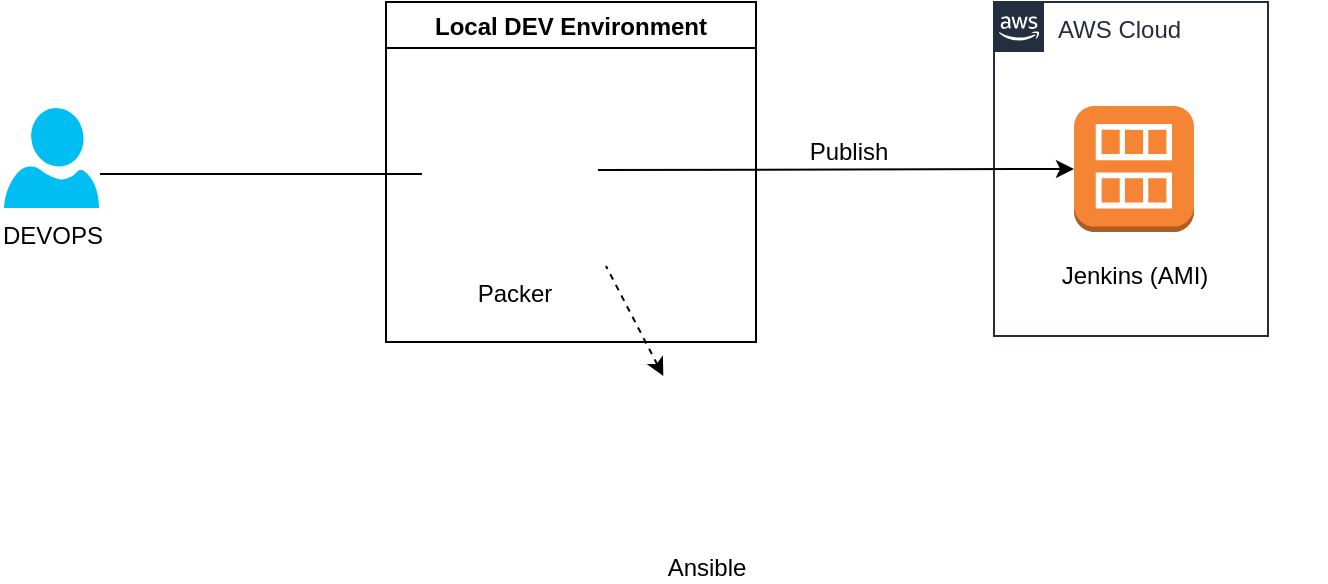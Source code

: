 <mxfile version="16.5.3" type="device" pages="2"><diagram id="PjFpek6tpKqp3K4QXPsW" name="Packer"><mxGraphModel dx="835" dy="566" grid="0" gridSize="10" guides="1" tooltips="1" connect="1" arrows="1" fold="1" page="1" pageScale="1" pageWidth="850" pageHeight="1100" math="0" shadow="0"><root><mxCell id="cf3X-HoK_qDtpOik5nA0-0"/><mxCell id="cf3X-HoK_qDtpOik5nA0-1" parent="cf3X-HoK_qDtpOik5nA0-0"/><mxCell id="cf3X-HoK_qDtpOik5nA0-2" value="&lt;font style=&quot;font-size: 12px&quot;&gt;DEVOPS&lt;/font&gt;" style="verticalLabelPosition=bottom;html=1;verticalAlign=top;align=center;strokeColor=none;fillColor=#00BEF2;shape=mxgraph.azure.user;" vertex="1" parent="cf3X-HoK_qDtpOik5nA0-1"><mxGeometry x="92" y="372" width="47.5" height="50" as="geometry"/></mxCell><mxCell id="XCQPyaFT41r61h0mufRg-0" value="AWS Cloud" style="points=[[0,0],[0.25,0],[0.5,0],[0.75,0],[1,0],[1,0.25],[1,0.5],[1,0.75],[1,1],[0.75,1],[0.5,1],[0.25,1],[0,1],[0,0.75],[0,0.5],[0,0.25]];outlineConnect=0;gradientColor=none;html=1;whiteSpace=wrap;fontSize=12;fontStyle=0;shape=mxgraph.aws4.group;grIcon=mxgraph.aws4.group_aws_cloud_alt;strokeColor=#232F3E;fillColor=none;verticalAlign=top;align=left;spacingLeft=30;fontColor=#232F3E;dashed=0;labelBackgroundColor=#ffffff;container=1;pointerEvents=0;collapsible=0;recursiveResize=0;" vertex="1" parent="cf3X-HoK_qDtpOik5nA0-1"><mxGeometry x="587" y="319" width="137" height="167" as="geometry"/></mxCell><mxCell id="XCQPyaFT41r61h0mufRg-6" style="edgeStyle=orthogonalEdgeStyle;rounded=0;orthogonalLoop=1;jettySize=auto;html=1;exitX=0.5;exitY=1;exitDx=0;exitDy=0;" edge="1" parent="XCQPyaFT41r61h0mufRg-0"><mxGeometry relative="1" as="geometry"><mxPoint x="157" y="270" as="sourcePoint"/><mxPoint x="157" y="270" as="targetPoint"/></mxGeometry></mxCell><mxCell id="BNBDswcJtrzO6vCP2TzW-3" value="&lt;font style=&quot;font-size: 12px&quot;&gt;Jenkins&amp;nbsp;(AMI)&lt;/font&gt;" style="outlineConnect=0;dashed=0;verticalLabelPosition=bottom;verticalAlign=top;align=center;html=1;shape=mxgraph.aws3.ami;fillColor=#F58534;gradientColor=none;fontSize=20;" vertex="1" parent="XCQPyaFT41r61h0mufRg-0"><mxGeometry x="40" y="52" width="60" height="63" as="geometry"/></mxCell><mxCell id="POOIBXaBSpX2TolqXnCc-2" style="edgeStyle=orthogonalEdgeStyle;rounded=0;orthogonalLoop=1;jettySize=auto;html=1;exitX=0.5;exitY=1;exitDx=0;exitDy=0;dashed=1;fontFamily=Helvetica;fontSize=12;" edge="1" parent="cf3X-HoK_qDtpOik5nA0-1" source="XCQPyaFT41r61h0mufRg-0" target="XCQPyaFT41r61h0mufRg-0"><mxGeometry relative="1" as="geometry"/></mxCell><mxCell id="POOIBXaBSpX2TolqXnCc-3" value="Local DEV Environment" style="swimlane;fontFamily=Helvetica;fontSize=12;" vertex="1" parent="cf3X-HoK_qDtpOik5nA0-1"><mxGeometry x="283" y="319" width="185" height="170" as="geometry"/></mxCell><mxCell id="wPbIhsBR9djMp5L9a8No-1" value="Packer" style="shape=image;html=1;verticalAlign=top;verticalLabelPosition=bottom;labelBackgroundColor=#ffffff;imageAspect=0;aspect=fixed;image=https://cdn1.iconfinder.com/data/icons/social-media-vol-3-2/24/_p-128.png;fontFamily=Helvetica;fontSize=12;" vertex="1" parent="POOIBXaBSpX2TolqXnCc-3"><mxGeometry x="18" y="40" width="92" height="92" as="geometry"/></mxCell><mxCell id="wPbIhsBR9djMp5L9a8No-0" value="Ansible" style="shape=image;html=1;verticalAlign=top;verticalLabelPosition=bottom;labelBackgroundColor=#ffffff;imageAspect=0;aspect=fixed;image=https://cdn3.iconfinder.com/data/icons/beos/BeOS_font.png;fontFamily=Helvetica;fontSize=12;" vertex="1" parent="cf3X-HoK_qDtpOik5nA0-1"><mxGeometry x="402" y="506" width="82" height="82" as="geometry"/></mxCell><mxCell id="wPbIhsBR9djMp5L9a8No-2" value="" style="endArrow=none;startArrow=classic;html=1;rounded=0;dashed=1;fontFamily=Helvetica;fontSize=12;entryX=1;entryY=1;entryDx=0;entryDy=0;startFill=1;endFill=0;" edge="1" parent="cf3X-HoK_qDtpOik5nA0-1" source="wPbIhsBR9djMp5L9a8No-0" target="wPbIhsBR9djMp5L9a8No-1"><mxGeometry width="50" height="50" relative="1" as="geometry"><mxPoint x="461" y="607" as="sourcePoint"/><mxPoint x="511" y="557" as="targetPoint"/></mxGeometry></mxCell><mxCell id="wPbIhsBR9djMp5L9a8No-6" value="" style="endArrow=classic;html=1;rounded=0;fontFamily=Helvetica;fontSize=12;entryX=0;entryY=0.5;entryDx=0;entryDy=0;entryPerimeter=0;" edge="1" parent="cf3X-HoK_qDtpOik5nA0-1" target="BNBDswcJtrzO6vCP2TzW-3"><mxGeometry width="50" height="50" relative="1" as="geometry"><mxPoint x="389" y="403" as="sourcePoint"/><mxPoint x="311.0" y="415" as="targetPoint"/></mxGeometry></mxCell><mxCell id="wPbIhsBR9djMp5L9a8No-7" value="Publish" style="edgeLabel;html=1;align=center;verticalAlign=middle;resizable=0;points=[];fontSize=12;fontFamily=Helvetica;" vertex="1" connectable="0" parent="wPbIhsBR9djMp5L9a8No-6"><mxGeometry x="-0.212" relative="1" as="geometry"><mxPoint x="31" y="-9" as="offset"/></mxGeometry></mxCell><mxCell id="4cN2SbG9KjkWNwiZ30Mg-0" value="" style="endArrow=none;html=1;rounded=0;fontFamily=Helvetica;fontSize=12;entryX=0;entryY=0.5;entryDx=0;entryDy=0;" edge="1" parent="cf3X-HoK_qDtpOik5nA0-1" target="wPbIhsBR9djMp5L9a8No-1"><mxGeometry width="50" height="50" relative="1" as="geometry"><mxPoint x="140" y="405" as="sourcePoint"/><mxPoint x="128" y="544" as="targetPoint"/></mxGeometry></mxCell></root></mxGraphModel></diagram><diagram id="Ht1M8jgEwFfnCIfOTk4-" name="Terraform"><mxGraphModel dx="871" dy="1417" grid="0" gridSize="10" guides="1" tooltips="1" connect="1" arrows="1" fold="1" page="1" pageScale="1" pageWidth="1169" pageHeight="827" math="0" shadow="0"><root><mxCell id="0"/><mxCell id="1" parent="0"/><mxCell id="bxlGA7TNJs78qXRoyM7t-1" value="AWS Cloud" style="points=[[0,0],[0.25,0],[0.5,0],[0.75,0],[1,0],[1,0.25],[1,0.5],[1,0.75],[1,1],[0.75,1],[0.5,1],[0.25,1],[0,1],[0,0.75],[0,0.5],[0,0.25]];outlineConnect=0;gradientColor=none;html=1;whiteSpace=wrap;fontSize=12;fontStyle=0;shape=mxgraph.aws4.group;grIcon=mxgraph.aws4.group_aws_cloud_alt;strokeColor=#232F3E;fillColor=none;verticalAlign=top;align=left;spacingLeft=30;fontColor=#232F3E;dashed=0;labelBackgroundColor=#ffffff;container=1;pointerEvents=0;collapsible=0;recursiveResize=0;" vertex="1" parent="1"><mxGeometry x="687" y="-740" width="314" height="290" as="geometry"/></mxCell><mxCell id="bxlGA7TNJs78qXRoyM7t-2" value="VPC" style="points=[[0,0],[0.25,0],[0.5,0],[0.75,0],[1,0],[1,0.25],[1,0.5],[1,0.75],[1,1],[0.75,1],[0.5,1],[0.25,1],[0,1],[0,0.75],[0,0.5],[0,0.25]];outlineConnect=0;gradientColor=none;html=1;whiteSpace=wrap;fontSize=12;fontStyle=0;container=1;pointerEvents=0;collapsible=0;recursiveResize=0;shape=mxgraph.aws4.group;grIcon=mxgraph.aws4.group_vpc;strokeColor=#248814;fillColor=none;verticalAlign=top;align=left;spacingLeft=30;fontColor=#AAB7B8;dashed=0;" vertex="1" parent="bxlGA7TNJs78qXRoyM7t-1"><mxGeometry x="14" y="40" width="286" height="230" as="geometry"/></mxCell><mxCell id="bxlGA7TNJs78qXRoyM7t-3" value="Public subnet" style="points=[[0,0],[0.25,0],[0.5,0],[0.75,0],[1,0],[1,0.25],[1,0.5],[1,0.75],[1,1],[0.75,1],[0.5,1],[0.25,1],[0,1],[0,0.75],[0,0.5],[0,0.25]];outlineConnect=0;gradientColor=none;html=1;whiteSpace=wrap;fontSize=12;fontStyle=0;container=1;pointerEvents=0;collapsible=0;recursiveResize=0;shape=mxgraph.aws4.group;grIcon=mxgraph.aws4.group_security_group;grStroke=0;strokeColor=#248814;fillColor=#E9F3E6;verticalAlign=top;align=left;spacingLeft=30;fontColor=#248814;dashed=0;" vertex="1" parent="bxlGA7TNJs78qXRoyM7t-2"><mxGeometry x="15" y="40" width="145" height="170" as="geometry"/></mxCell><mxCell id="bxlGA7TNJs78qXRoyM7t-8" value="Jenkins Server&lt;br&gt;(EC2 Instance)" style="sketch=0;points=[[0,0,0],[0.25,0,0],[0.5,0,0],[0.75,0,0],[1,0,0],[0,1,0],[0.25,1,0],[0.5,1,0],[0.75,1,0],[1,1,0],[0,0.25,0],[0,0.5,0],[0,0.75,0],[1,0.25,0],[1,0.5,0],[1,0.75,0]];outlineConnect=0;fontColor=#232F3E;gradientColor=#F78E04;gradientDirection=north;fillColor=#D05C17;strokeColor=#ffffff;dashed=0;verticalLabelPosition=bottom;verticalAlign=top;align=center;html=1;fontSize=12;fontStyle=0;aspect=fixed;shape=mxgraph.aws4.resourceIcon;resIcon=mxgraph.aws4.ec2;" vertex="1" parent="bxlGA7TNJs78qXRoyM7t-3"><mxGeometry x="26" y="40" width="78" height="78" as="geometry"/></mxCell><mxCell id="bxlGA7TNJs78qXRoyM7t-5" value="Internet&#10;gateway" style="sketch=0;outlineConnect=0;fontColor=#232F3E;gradientColor=none;strokeColor=#232F3E;fillColor=#ffffff;dashed=0;verticalLabelPosition=bottom;verticalAlign=top;align=center;html=1;fontSize=12;fontStyle=0;aspect=fixed;shape=mxgraph.aws4.resourceIcon;resIcon=mxgraph.aws4.internet_gateway;" vertex="1" parent="bxlGA7TNJs78qXRoyM7t-2"><mxGeometry x="210" y="52" width="60" height="60" as="geometry"/></mxCell><mxCell id="bxlGA7TNJs78qXRoyM7t-9" value="" style="endArrow=classic;startArrow=classic;html=1;rounded=0;exitX=1;exitY=0.25;exitDx=0;exitDy=0;" edge="1" parent="bxlGA7TNJs78qXRoyM7t-2" source="bxlGA7TNJs78qXRoyM7t-3" target="bxlGA7TNJs78qXRoyM7t-5"><mxGeometry width="50" height="50" relative="1" as="geometry"><mxPoint x="410" y="220" as="sourcePoint"/><mxPoint x="460" y="170" as="targetPoint"/></mxGeometry></mxCell><mxCell id="bxlGA7TNJs78qXRoyM7t-10" style="edgeStyle=orthogonalEdgeStyle;rounded=0;orthogonalLoop=1;jettySize=auto;html=1;exitX=0.5;exitY=1;exitDx=0;exitDy=0;" edge="1" parent="bxlGA7TNJs78qXRoyM7t-1" source="bxlGA7TNJs78qXRoyM7t-2" target="bxlGA7TNJs78qXRoyM7t-2"><mxGeometry relative="1" as="geometry"/></mxCell><mxCell id="bxlGA7TNJs78qXRoyM7t-11" value="Github" style="swimlane;" vertex="1" parent="1"><mxGeometry x="843" y="-393" width="160" height="160" as="geometry"/></mxCell><mxCell id="bxlGA7TNJs78qXRoyM7t-12" value="" style="shape=image;html=1;verticalAlign=top;verticalLabelPosition=bottom;labelBackgroundColor=#ffffff;imageAspect=0;aspect=fixed;image=https://cdn1.iconfinder.com/data/icons/picons-social/57/github_rounded-128.png" vertex="1" parent="bxlGA7TNJs78qXRoyM7t-11"><mxGeometry x="19" width="20" height="20" as="geometry"/></mxCell><mxCell id="bxlGA7TNJs78qXRoyM7t-19" value="&lt;div style=&quot;background-color: rgb(255 , 255 , 255) ; font-family: &amp;#34;menlo&amp;#34; , &amp;#34;monaco&amp;#34; , &amp;#34;courier new&amp;#34; , monospace ; line-height: 18px&quot;&gt;devops_demoapp&lt;/div&gt;&lt;div style=&quot;background-color: rgb(255 , 255 , 255) ; font-family: &amp;#34;menlo&amp;#34; , &amp;#34;monaco&amp;#34; , &amp;#34;courier new&amp;#34; , monospace ; line-height: 18px&quot;&gt;(Git Repo)&lt;/div&gt;" style="verticalLabelPosition=bottom;html=1;verticalAlign=top;align=center;strokeColor=none;fillColor=#00BEF2;shape=mxgraph.azure.git_repository;" vertex="1" parent="bxlGA7TNJs78qXRoyM7t-11"><mxGeometry x="33" y="50" width="50" height="50" as="geometry"/></mxCell><mxCell id="bxlGA7TNJs78qXRoyM7t-20" value="" style="endArrow=classic;html=1;rounded=0;dashed=1;exitX=1;exitY=1;exitDx=0;exitDy=0;exitPerimeter=0;entryX=0.5;entryY=0;entryDx=0;entryDy=0;entryPerimeter=0;" edge="1" parent="1" source="bxlGA7TNJs78qXRoyM7t-8" target="bxlGA7TNJs78qXRoyM7t-19"><mxGeometry width="50" height="50" relative="1" as="geometry"><mxPoint x="1211" y="-335" as="sourcePoint"/><mxPoint x="1261" y="-385" as="targetPoint"/></mxGeometry></mxCell><mxCell id="bxlGA7TNJs78qXRoyM7t-21" value="Jenkins Pipeline Job" style="edgeLabel;html=1;align=center;verticalAlign=middle;resizable=0;points=[];" vertex="1" connectable="0" parent="bxlGA7TNJs78qXRoyM7t-20"><mxGeometry x="0.262" y="2" relative="1" as="geometry"><mxPoint as="offset"/></mxGeometry></mxCell><mxCell id="0Xd_rJQCW3wg8TlmUL0v-1" value="&lt;font style=&quot;font-size: 12px&quot;&gt;DEVOPS&lt;/font&gt;" style="verticalLabelPosition=bottom;html=1;verticalAlign=top;align=center;strokeColor=none;fillColor=#00BEF2;shape=mxgraph.azure.user;" vertex="1" parent="1"><mxGeometry x="38" y="-619" width="47.5" height="50" as="geometry"/></mxCell><mxCell id="HHH5N58biC-dZLHk6d_2-1" value="Local DEV Environment" style="swimlane;fontFamily=Helvetica;fontSize=12;" vertex="1" parent="1"><mxGeometry x="241" y="-670" width="176" height="155" as="geometry"/></mxCell><mxCell id="0Xd_rJQCW3wg8TlmUL0v-2" value="Terraform" style="shape=image;html=1;verticalAlign=top;verticalLabelPosition=bottom;labelBackgroundColor=#ffffff;imageAspect=0;aspect=fixed;image=https://cdn2.iconfinder.com/data/icons/social-media-hexagon-design/512/twitter-t-128.png;fontFamily=Helvetica;fontSize=12;" vertex="1" parent="HHH5N58biC-dZLHk6d_2-1"><mxGeometry x="43" y="41" width="85" height="85" as="geometry"/></mxCell><mxCell id="QNd1TXxFasj3wocJZX3V-1" value="AWS Cloud" style="points=[[0,0],[0.25,0],[0.5,0],[0.75,0],[1,0],[1,0.25],[1,0.5],[1,0.75],[1,1],[0.75,1],[0.5,1],[0.25,1],[0,1],[0,0.75],[0,0.5],[0,0.25]];outlineConnect=0;gradientColor=none;html=1;whiteSpace=wrap;fontSize=12;fontStyle=0;shape=mxgraph.aws4.group;grIcon=mxgraph.aws4.group_aws_cloud_alt;strokeColor=#232F3E;fillColor=none;verticalAlign=top;align=left;spacingLeft=30;fontColor=#232F3E;dashed=0;labelBackgroundColor=#ffffff;container=1;pointerEvents=0;collapsible=0;recursiveResize=0;" vertex="1" parent="1"><mxGeometry x="348" y="-479" width="136" height="155" as="geometry"/></mxCell><mxCell id="QNd1TXxFasj3wocJZX3V-2" style="edgeStyle=orthogonalEdgeStyle;rounded=0;orthogonalLoop=1;jettySize=auto;html=1;exitX=0.5;exitY=1;exitDx=0;exitDy=0;" edge="1" parent="QNd1TXxFasj3wocJZX3V-1"><mxGeometry relative="1" as="geometry"><mxPoint x="157" y="270" as="sourcePoint"/><mxPoint x="157" y="270" as="targetPoint"/></mxGeometry></mxCell><mxCell id="QNd1TXxFasj3wocJZX3V-3" value="&lt;font style=&quot;font-size: 12px&quot;&gt;Jenkins&amp;nbsp;(AMI)&lt;/font&gt;" style="outlineConnect=0;dashed=0;verticalLabelPosition=bottom;verticalAlign=top;align=center;html=1;shape=mxgraph.aws3.ami;fillColor=#F58534;gradientColor=none;fontSize=20;" vertex="1" parent="QNd1TXxFasj3wocJZX3V-1"><mxGeometry x="37" y="53" width="60" height="63" as="geometry"/></mxCell><mxCell id="011HgWQCcxxFoV-swWFs-1" value="" style="endArrow=none;startArrow=classic;html=1;rounded=0;dashed=1;fontFamily=Helvetica;fontSize=12;startFill=1;endFill=0;entryX=0.5;entryY=1;entryDx=0;entryDy=0;" edge="1" parent="1" source="QNd1TXxFasj3wocJZX3V-3" target="0Xd_rJQCW3wg8TlmUL0v-2"><mxGeometry width="50" height="50" relative="1" as="geometry"><mxPoint x="494.59" y="-443" as="sourcePoint"/><mxPoint x="368" y="-567" as="targetPoint"/></mxGeometry></mxCell><mxCell id="eKS7i_kxRkylGDROtry2-1" value="" style="endArrow=classic;html=1;rounded=0;fontFamily=Helvetica;fontSize=12;" edge="1" parent="1" source="0Xd_rJQCW3wg8TlmUL0v-2" target="bxlGA7TNJs78qXRoyM7t-2"><mxGeometry width="50" height="50" relative="1" as="geometry"><mxPoint x="364" y="-585" as="sourcePoint"/><mxPoint x="673" y="-551.0" as="targetPoint"/></mxGeometry></mxCell><mxCell id="Cb9yTVUe1ddN9G3NvVeZ-2" value="Provision" style="edgeLabel;html=1;align=center;verticalAlign=middle;resizable=0;points=[];fontSize=12;fontFamily=Helvetica;" vertex="1" connectable="0" parent="eKS7i_kxRkylGDROtry2-1"><mxGeometry x="0.331" relative="1" as="geometry"><mxPoint x="-32" y="-10" as="offset"/></mxGeometry></mxCell><mxCell id="Cb9yTVUe1ddN9G3NvVeZ-1" value="" style="endArrow=none;html=1;rounded=0;fontFamily=Helvetica;fontSize=12;entryX=0;entryY=0.5;entryDx=0;entryDy=0;exitX=0.87;exitY=0.65;exitDx=0;exitDy=0;exitPerimeter=0;" edge="1" parent="1" source="0Xd_rJQCW3wg8TlmUL0v-1" target="0Xd_rJQCW3wg8TlmUL0v-2"><mxGeometry width="50" height="50" relative="1" as="geometry"><mxPoint x="70" y="-406" as="sourcePoint"/><mxPoint x="120" y="-456" as="targetPoint"/></mxGeometry></mxCell></root></mxGraphModel></diagram></mxfile>